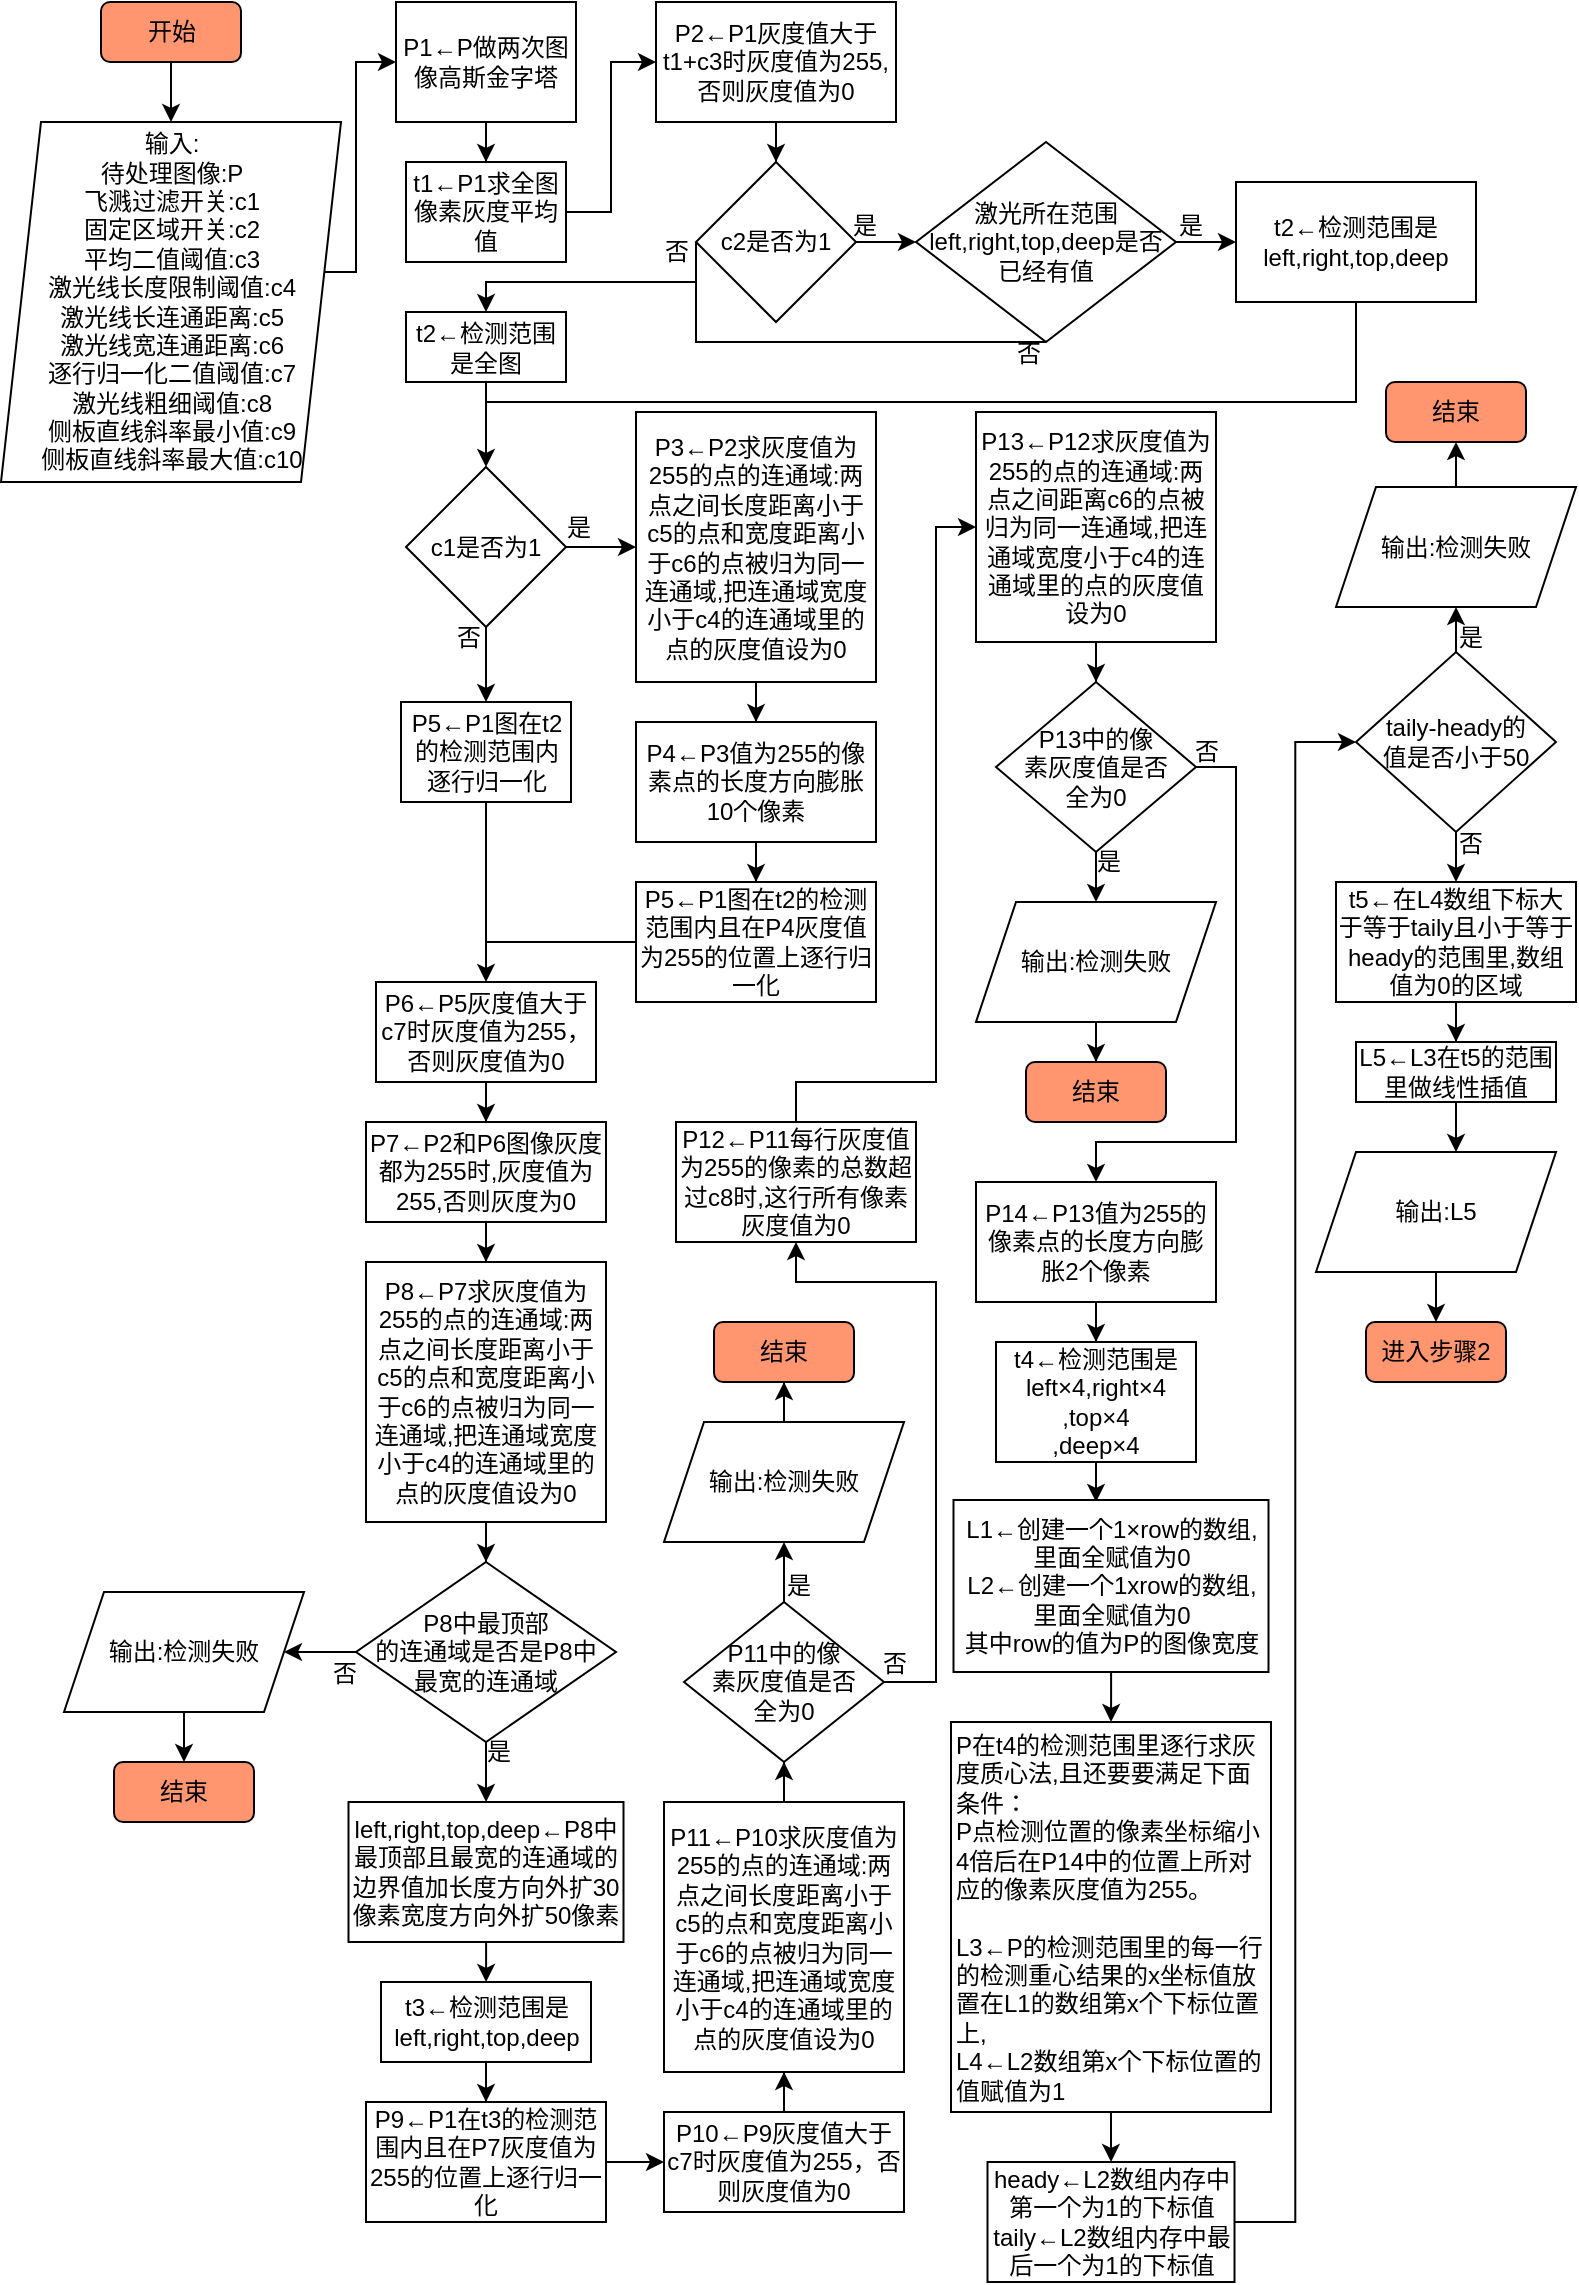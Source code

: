 <mxfile version="20.8.13" type="github">
  <diagram id="C5RBs43oDa-KdzZeNtuy" name="Page-1">
    <mxGraphModel dx="724" dy="401" grid="1" gridSize="10" guides="1" tooltips="1" connect="1" arrows="1" fold="1" page="1" pageScale="1" pageWidth="827" pageHeight="1169" math="0" shadow="0">
      <root>
        <mxCell id="WIyWlLk6GJQsqaUBKTNV-0" />
        <mxCell id="WIyWlLk6GJQsqaUBKTNV-1" parent="WIyWlLk6GJQsqaUBKTNV-0" />
        <mxCell id="YdWkepsm6j2u9YoEMQL1-44" value="" style="edgeStyle=orthogonalEdgeStyle;rounded=0;orthogonalLoop=1;jettySize=auto;html=1;" parent="WIyWlLk6GJQsqaUBKTNV-1" source="YdWkepsm6j2u9YoEMQL1-0" target="YdWkepsm6j2u9YoEMQL1-2" edge="1">
          <mxGeometry relative="1" as="geometry" />
        </mxCell>
        <mxCell id="YdWkepsm6j2u9YoEMQL1-0" value="开始" style="rounded=1;whiteSpace=wrap;html=1;fillColor=#FF9670;" parent="WIyWlLk6GJQsqaUBKTNV-1" vertex="1">
          <mxGeometry x="52.5" y="10" width="70" height="30" as="geometry" />
        </mxCell>
        <mxCell id="YdWkepsm6j2u9YoEMQL1-40" value="" style="edgeStyle=orthogonalEdgeStyle;rounded=0;orthogonalLoop=1;jettySize=auto;html=1;exitX=1;exitY=0.5;exitDx=0;exitDy=0;" parent="WIyWlLk6GJQsqaUBKTNV-1" source="YdWkepsm6j2u9YoEMQL1-2" target="YdWkepsm6j2u9YoEMQL1-5" edge="1">
          <mxGeometry relative="1" as="geometry">
            <Array as="points">
              <mxPoint x="180" y="145" />
              <mxPoint x="180" y="40" />
            </Array>
          </mxGeometry>
        </mxCell>
        <mxCell id="YdWkepsm6j2u9YoEMQL1-2" value="输入:&lt;br&gt;待处理图像:P&lt;br&gt;飞溅过滤开关:c1&lt;br&gt;固定区域开关:c2&lt;br&gt;平均二值阈值:c3&lt;br&gt;激光线长度限制阈值:c4&lt;br&gt;激光线长连通距离:c5&lt;br&gt;激光线宽连通距离:c6&lt;br&gt;逐行归一化二值阈值:c7&lt;br&gt;激光线粗细阈值:c8&lt;br&gt;侧板直线斜率最小值:c9&lt;br&gt;侧板直线斜率最大值:c10" style="shape=parallelogram;perimeter=parallelogramPerimeter;whiteSpace=wrap;html=1;fixedSize=1;" parent="WIyWlLk6GJQsqaUBKTNV-1" vertex="1">
          <mxGeometry x="2.5" y="70" width="170" height="180" as="geometry" />
        </mxCell>
        <mxCell id="YdWkepsm6j2u9YoEMQL1-41" value="" style="edgeStyle=orthogonalEdgeStyle;rounded=0;orthogonalLoop=1;jettySize=auto;html=1;" parent="WIyWlLk6GJQsqaUBKTNV-1" source="YdWkepsm6j2u9YoEMQL1-5" target="YdWkepsm6j2u9YoEMQL1-38" edge="1">
          <mxGeometry relative="1" as="geometry" />
        </mxCell>
        <mxCell id="YdWkepsm6j2u9YoEMQL1-5" value="P1←P做两次图像高斯金字塔" style="rounded=0;whiteSpace=wrap;html=1;fillColor=#FFFFFF;" parent="WIyWlLk6GJQsqaUBKTNV-1" vertex="1">
          <mxGeometry x="200" y="10" width="90" height="60" as="geometry" />
        </mxCell>
        <mxCell id="YdWkepsm6j2u9YoEMQL1-43" value="" style="edgeStyle=orthogonalEdgeStyle;rounded=0;orthogonalLoop=1;jettySize=auto;html=1;entryX=0;entryY=0.5;entryDx=0;entryDy=0;" parent="WIyWlLk6GJQsqaUBKTNV-1" source="YdWkepsm6j2u9YoEMQL1-38" target="YdWkepsm6j2u9YoEMQL1-42" edge="1">
          <mxGeometry relative="1" as="geometry" />
        </mxCell>
        <mxCell id="YdWkepsm6j2u9YoEMQL1-38" value="t1←P1求全图像素灰度平均值" style="rounded=0;whiteSpace=wrap;html=1;fillColor=#FFFFFF;" parent="WIyWlLk6GJQsqaUBKTNV-1" vertex="1">
          <mxGeometry x="205" y="90" width="80" height="50" as="geometry" />
        </mxCell>
        <mxCell id="YdWkepsm6j2u9YoEMQL1-84" value="" style="edgeStyle=orthogonalEdgeStyle;rounded=0;orthogonalLoop=1;jettySize=auto;html=1;endArrow=classic;endFill=1;" parent="WIyWlLk6GJQsqaUBKTNV-1" source="YdWkepsm6j2u9YoEMQL1-42" target="YdWkepsm6j2u9YoEMQL1-83" edge="1">
          <mxGeometry relative="1" as="geometry" />
        </mxCell>
        <mxCell id="YdWkepsm6j2u9YoEMQL1-42" value="P2←P1灰度值大于t1+c3时灰度值为255,否则灰度值为0" style="rounded=0;whiteSpace=wrap;html=1;fillColor=#FFFFFF;" parent="WIyWlLk6GJQsqaUBKTNV-1" vertex="1">
          <mxGeometry x="330" y="10" width="120" height="60" as="geometry" />
        </mxCell>
        <mxCell id="YdWkepsm6j2u9YoEMQL1-48" value="" style="edgeStyle=orthogonalEdgeStyle;rounded=0;orthogonalLoop=1;jettySize=auto;html=1;" parent="WIyWlLk6GJQsqaUBKTNV-1" source="YdWkepsm6j2u9YoEMQL1-45" target="YdWkepsm6j2u9YoEMQL1-47" edge="1">
          <mxGeometry relative="1" as="geometry" />
        </mxCell>
        <mxCell id="YdWkepsm6j2u9YoEMQL1-54" value="" style="edgeStyle=orthogonalEdgeStyle;rounded=0;orthogonalLoop=1;jettySize=auto;html=1;" parent="WIyWlLk6GJQsqaUBKTNV-1" source="YdWkepsm6j2u9YoEMQL1-45" target="YdWkepsm6j2u9YoEMQL1-52" edge="1">
          <mxGeometry relative="1" as="geometry" />
        </mxCell>
        <mxCell id="YdWkepsm6j2u9YoEMQL1-45" value="c1是否为1" style="rhombus;whiteSpace=wrap;html=1;fillColor=#FFFFFF;" parent="WIyWlLk6GJQsqaUBKTNV-1" vertex="1">
          <mxGeometry x="205" y="242.5" width="80" height="80" as="geometry" />
        </mxCell>
        <mxCell id="YdWkepsm6j2u9YoEMQL1-51" value="" style="edgeStyle=orthogonalEdgeStyle;rounded=0;orthogonalLoop=1;jettySize=auto;html=1;" parent="WIyWlLk6GJQsqaUBKTNV-1" source="YdWkepsm6j2u9YoEMQL1-47" target="YdWkepsm6j2u9YoEMQL1-50" edge="1">
          <mxGeometry relative="1" as="geometry" />
        </mxCell>
        <mxCell id="YdWkepsm6j2u9YoEMQL1-47" value="P3←P2求灰度值为255的点的连通域:两点之间长度距离小于c5的点和宽度距离小于c6的点被归为同一连通域,把连通域宽度小于c4的连通域里的点的灰度值设为0" style="rounded=0;whiteSpace=wrap;html=1;fillColor=#FFFFFF;" parent="WIyWlLk6GJQsqaUBKTNV-1" vertex="1">
          <mxGeometry x="320" y="215" width="120" height="135" as="geometry" />
        </mxCell>
        <mxCell id="YdWkepsm6j2u9YoEMQL1-49" value="是" style="text;html=1;align=center;verticalAlign=middle;resizable=0;points=[];autosize=1;strokeColor=none;fillColor=none;" parent="WIyWlLk6GJQsqaUBKTNV-1" vertex="1">
          <mxGeometry x="271" y="258" width="40" height="30" as="geometry" />
        </mxCell>
        <mxCell id="YdWkepsm6j2u9YoEMQL1-58" value="" style="edgeStyle=orthogonalEdgeStyle;rounded=0;orthogonalLoop=1;jettySize=auto;html=1;" parent="WIyWlLk6GJQsqaUBKTNV-1" source="YdWkepsm6j2u9YoEMQL1-50" target="YdWkepsm6j2u9YoEMQL1-57" edge="1">
          <mxGeometry relative="1" as="geometry" />
        </mxCell>
        <mxCell id="YdWkepsm6j2u9YoEMQL1-50" value="P4←P3值为255的像素点的长度方向膨胀10个像素" style="rounded=0;whiteSpace=wrap;html=1;fillColor=#FFFFFF;" parent="WIyWlLk6GJQsqaUBKTNV-1" vertex="1">
          <mxGeometry x="320" y="370" width="120" height="60" as="geometry" />
        </mxCell>
        <mxCell id="YdWkepsm6j2u9YoEMQL1-74" value="" style="edgeStyle=orthogonalEdgeStyle;rounded=0;orthogonalLoop=1;jettySize=auto;html=1;" parent="WIyWlLk6GJQsqaUBKTNV-1" source="YdWkepsm6j2u9YoEMQL1-52" target="YdWkepsm6j2u9YoEMQL1-59" edge="1">
          <mxGeometry relative="1" as="geometry">
            <Array as="points">
              <mxPoint x="245" y="460" />
              <mxPoint x="245" y="460" />
            </Array>
          </mxGeometry>
        </mxCell>
        <mxCell id="YdWkepsm6j2u9YoEMQL1-52" value="P5←P1图在t2的检测范围内逐行归一化" style="rounded=0;whiteSpace=wrap;html=1;fillColor=#FFFFFF;" parent="WIyWlLk6GJQsqaUBKTNV-1" vertex="1">
          <mxGeometry x="202.5" y="360" width="85" height="50" as="geometry" />
        </mxCell>
        <mxCell id="YdWkepsm6j2u9YoEMQL1-55" value="否" style="text;html=1;align=center;verticalAlign=middle;resizable=0;points=[];autosize=1;strokeColor=none;fillColor=none;" parent="WIyWlLk6GJQsqaUBKTNV-1" vertex="1">
          <mxGeometry x="216" y="312.5" width="40" height="30" as="geometry" />
        </mxCell>
        <mxCell id="YdWkepsm6j2u9YoEMQL1-75" style="edgeStyle=orthogonalEdgeStyle;rounded=0;orthogonalLoop=1;jettySize=auto;html=1;endArrow=none;endFill=0;exitX=0;exitY=0.5;exitDx=0;exitDy=0;" parent="WIyWlLk6GJQsqaUBKTNV-1" source="YdWkepsm6j2u9YoEMQL1-57" edge="1">
          <mxGeometry relative="1" as="geometry">
            <mxPoint x="245" y="480" as="targetPoint" />
            <mxPoint x="330" y="500" as="sourcePoint" />
          </mxGeometry>
        </mxCell>
        <mxCell id="YdWkepsm6j2u9YoEMQL1-57" value="P5←P1图在t2的检测范围内且在P4灰度值为255的位置上逐行归一化" style="rounded=0;whiteSpace=wrap;html=1;fillColor=#FFFFFF;" parent="WIyWlLk6GJQsqaUBKTNV-1" vertex="1">
          <mxGeometry x="320" y="450" width="120" height="60" as="geometry" />
        </mxCell>
        <mxCell id="YdWkepsm6j2u9YoEMQL1-77" value="" style="edgeStyle=orthogonalEdgeStyle;rounded=0;orthogonalLoop=1;jettySize=auto;html=1;endArrow=classic;endFill=1;" parent="WIyWlLk6GJQsqaUBKTNV-1" source="YdWkepsm6j2u9YoEMQL1-59" target="YdWkepsm6j2u9YoEMQL1-76" edge="1">
          <mxGeometry relative="1" as="geometry" />
        </mxCell>
        <mxCell id="YdWkepsm6j2u9YoEMQL1-59" value="P6←P5灰度值大于c7时灰度值为255，否则灰度值为0" style="rounded=0;whiteSpace=wrap;html=1;fillColor=#FFFFFF;" parent="WIyWlLk6GJQsqaUBKTNV-1" vertex="1">
          <mxGeometry x="190" y="500" width="110" height="50" as="geometry" />
        </mxCell>
        <mxCell id="YdWkepsm6j2u9YoEMQL1-123" value="" style="edgeStyle=orthogonalEdgeStyle;rounded=0;orthogonalLoop=1;jettySize=auto;html=1;endArrow=classic;endFill=1;" parent="WIyWlLk6GJQsqaUBKTNV-1" source="YdWkepsm6j2u9YoEMQL1-76" target="YdWkepsm6j2u9YoEMQL1-79" edge="1">
          <mxGeometry relative="1" as="geometry" />
        </mxCell>
        <mxCell id="YdWkepsm6j2u9YoEMQL1-76" value="P7←P2和P6图像灰度都为255时,灰度值为255,否则灰度为0" style="rounded=0;whiteSpace=wrap;html=1;fillColor=#FFFFFF;" parent="WIyWlLk6GJQsqaUBKTNV-1" vertex="1">
          <mxGeometry x="185" y="570" width="120" height="50" as="geometry" />
        </mxCell>
        <mxCell id="YdWkepsm6j2u9YoEMQL1-109" value="" style="edgeStyle=orthogonalEdgeStyle;rounded=0;orthogonalLoop=1;jettySize=auto;html=1;endArrow=classic;endFill=1;" parent="WIyWlLk6GJQsqaUBKTNV-1" source="YdWkepsm6j2u9YoEMQL1-79" target="YdWkepsm6j2u9YoEMQL1-106" edge="1">
          <mxGeometry relative="1" as="geometry" />
        </mxCell>
        <mxCell id="YdWkepsm6j2u9YoEMQL1-79" value="P8←P7求灰度值为255的点的连通域:两点之间长度距离小于c5的点和宽度距离小于c6的点被归为同一连通域,把连通域宽度小于c4的连通域里的点的灰度值设为0" style="rounded=0;whiteSpace=wrap;html=1;fillColor=#FFFFFF;" parent="WIyWlLk6GJQsqaUBKTNV-1" vertex="1">
          <mxGeometry x="185" y="640" width="120" height="130" as="geometry" />
        </mxCell>
        <mxCell id="YdWkepsm6j2u9YoEMQL1-91" value="" style="edgeStyle=orthogonalEdgeStyle;rounded=0;orthogonalLoop=1;jettySize=auto;html=1;endArrow=classic;endFill=1;" parent="WIyWlLk6GJQsqaUBKTNV-1" source="YdWkepsm6j2u9YoEMQL1-83" target="YdWkepsm6j2u9YoEMQL1-90" edge="1">
          <mxGeometry relative="1" as="geometry" />
        </mxCell>
        <mxCell id="YdWkepsm6j2u9YoEMQL1-101" style="edgeStyle=orthogonalEdgeStyle;rounded=0;orthogonalLoop=1;jettySize=auto;html=1;entryX=0.5;entryY=0;entryDx=0;entryDy=0;endArrow=classic;endFill=1;exitX=0;exitY=0.5;exitDx=0;exitDy=0;" parent="WIyWlLk6GJQsqaUBKTNV-1" source="YdWkepsm6j2u9YoEMQL1-83" target="YdWkepsm6j2u9YoEMQL1-99" edge="1">
          <mxGeometry relative="1" as="geometry">
            <Array as="points">
              <mxPoint x="350" y="150" />
              <mxPoint x="245" y="150" />
            </Array>
          </mxGeometry>
        </mxCell>
        <mxCell id="YdWkepsm6j2u9YoEMQL1-83" value="c2是否为1" style="rhombus;whiteSpace=wrap;html=1;fillColor=#FFFFFF;" parent="WIyWlLk6GJQsqaUBKTNV-1" vertex="1">
          <mxGeometry x="350" y="90" width="80" height="80" as="geometry" />
        </mxCell>
        <mxCell id="YdWkepsm6j2u9YoEMQL1-87" value="否" style="text;html=1;align=center;verticalAlign=middle;resizable=0;points=[];autosize=1;strokeColor=none;fillColor=none;" parent="WIyWlLk6GJQsqaUBKTNV-1" vertex="1">
          <mxGeometry x="320" y="120" width="40" height="30" as="geometry" />
        </mxCell>
        <mxCell id="YdWkepsm6j2u9YoEMQL1-96" value="" style="edgeStyle=orthogonalEdgeStyle;rounded=0;orthogonalLoop=1;jettySize=auto;html=1;endArrow=classic;endFill=1;" parent="WIyWlLk6GJQsqaUBKTNV-1" source="YdWkepsm6j2u9YoEMQL1-90" target="YdWkepsm6j2u9YoEMQL1-95" edge="1">
          <mxGeometry relative="1" as="geometry" />
        </mxCell>
        <mxCell id="YdWkepsm6j2u9YoEMQL1-90" value="激光所在范围left,right,top,deep是否已经有值" style="rhombus;whiteSpace=wrap;html=1;fillColor=#FFFFFF;" parent="WIyWlLk6GJQsqaUBKTNV-1" vertex="1">
          <mxGeometry x="460" y="80" width="130" height="100" as="geometry" />
        </mxCell>
        <mxCell id="YdWkepsm6j2u9YoEMQL1-92" value="是" style="text;html=1;align=center;verticalAlign=middle;resizable=0;points=[];autosize=1;strokeColor=none;fillColor=none;" parent="WIyWlLk6GJQsqaUBKTNV-1" vertex="1">
          <mxGeometry x="414" y="107" width="40" height="30" as="geometry" />
        </mxCell>
        <mxCell id="YdWkepsm6j2u9YoEMQL1-102" style="edgeStyle=orthogonalEdgeStyle;rounded=0;orthogonalLoop=1;jettySize=auto;html=1;endArrow=none;endFill=0;exitX=0.5;exitY=1;exitDx=0;exitDy=0;" parent="WIyWlLk6GJQsqaUBKTNV-1" source="YdWkepsm6j2u9YoEMQL1-90" edge="1">
          <mxGeometry relative="1" as="geometry">
            <mxPoint x="350" y="150" as="targetPoint" />
            <Array as="points">
              <mxPoint x="350" y="180" />
            </Array>
          </mxGeometry>
        </mxCell>
        <mxCell id="YdWkepsm6j2u9YoEMQL1-94" value="否" style="text;html=1;align=center;verticalAlign=middle;resizable=0;points=[];autosize=1;strokeColor=none;fillColor=none;" parent="WIyWlLk6GJQsqaUBKTNV-1" vertex="1">
          <mxGeometry x="496" y="171" width="40" height="30" as="geometry" />
        </mxCell>
        <mxCell id="YdWkepsm6j2u9YoEMQL1-105" style="edgeStyle=orthogonalEdgeStyle;rounded=0;orthogonalLoop=1;jettySize=auto;html=1;endArrow=none;endFill=0;exitX=0.5;exitY=1;exitDx=0;exitDy=0;" parent="WIyWlLk6GJQsqaUBKTNV-1" source="YdWkepsm6j2u9YoEMQL1-95" edge="1">
          <mxGeometry relative="1" as="geometry">
            <mxPoint x="245" y="220" as="targetPoint" />
            <mxPoint x="615" y="130" as="sourcePoint" />
            <Array as="points">
              <mxPoint x="680" y="210" />
              <mxPoint x="245" y="210" />
            </Array>
          </mxGeometry>
        </mxCell>
        <mxCell id="YdWkepsm6j2u9YoEMQL1-95" value="t2←检测范围是left,right,top,deep" style="rounded=0;whiteSpace=wrap;html=1;fillColor=#FFFFFF;" parent="WIyWlLk6GJQsqaUBKTNV-1" vertex="1">
          <mxGeometry x="620" y="100" width="120" height="60" as="geometry" />
        </mxCell>
        <mxCell id="YdWkepsm6j2u9YoEMQL1-97" value="是" style="text;html=1;align=center;verticalAlign=middle;resizable=0;points=[];autosize=1;strokeColor=none;fillColor=none;" parent="WIyWlLk6GJQsqaUBKTNV-1" vertex="1">
          <mxGeometry x="577" y="107" width="40" height="30" as="geometry" />
        </mxCell>
        <mxCell id="YdWkepsm6j2u9YoEMQL1-103" style="edgeStyle=orthogonalEdgeStyle;rounded=0;orthogonalLoop=1;jettySize=auto;html=1;entryX=0.5;entryY=0;entryDx=0;entryDy=0;endArrow=classic;endFill=1;" parent="WIyWlLk6GJQsqaUBKTNV-1" source="YdWkepsm6j2u9YoEMQL1-99" target="YdWkepsm6j2u9YoEMQL1-45" edge="1">
          <mxGeometry relative="1" as="geometry" />
        </mxCell>
        <mxCell id="YdWkepsm6j2u9YoEMQL1-99" value="t2←检测范围是全图" style="rounded=0;whiteSpace=wrap;html=1;fillColor=#FFFFFF;" parent="WIyWlLk6GJQsqaUBKTNV-1" vertex="1">
          <mxGeometry x="205" y="165" width="80" height="35" as="geometry" />
        </mxCell>
        <mxCell id="YdWkepsm6j2u9YoEMQL1-112" value="" style="edgeStyle=orthogonalEdgeStyle;rounded=0;orthogonalLoop=1;jettySize=auto;html=1;endArrow=classic;endFill=1;" parent="WIyWlLk6GJQsqaUBKTNV-1" source="YdWkepsm6j2u9YoEMQL1-106" target="YdWkepsm6j2u9YoEMQL1-111" edge="1">
          <mxGeometry relative="1" as="geometry" />
        </mxCell>
        <mxCell id="YdWkepsm6j2u9YoEMQL1-115" value="" style="edgeStyle=orthogonalEdgeStyle;rounded=0;orthogonalLoop=1;jettySize=auto;html=1;endArrow=classic;endFill=1;" parent="WIyWlLk6GJQsqaUBKTNV-1" source="YdWkepsm6j2u9YoEMQL1-106" target="YdWkepsm6j2u9YoEMQL1-114" edge="1">
          <mxGeometry relative="1" as="geometry" />
        </mxCell>
        <mxCell id="YdWkepsm6j2u9YoEMQL1-106" value="&lt;div style=&quot;&quot;&gt;&lt;span style=&quot;background-color: initial;&quot;&gt;P8中最顶部&lt;/span&gt;&lt;/div&gt;&lt;div style=&quot;&quot;&gt;&lt;span style=&quot;background-color: initial;&quot;&gt;的连通域&lt;/span&gt;&lt;span style=&quot;background-color: initial;&quot;&gt;是否是&lt;/span&gt;&lt;span style=&quot;background-color: initial;&quot;&gt;P8中&lt;/span&gt;&lt;/div&gt;&lt;div style=&quot;&quot;&gt;&lt;span style=&quot;background-color: initial;&quot;&gt;最宽的&lt;/span&gt;&lt;span style=&quot;background-color: initial;&quot;&gt;连通域&lt;/span&gt;&lt;/div&gt;" style="rhombus;whiteSpace=wrap;html=1;fillColor=#FFFFFF;rotation=0;align=center;" parent="WIyWlLk6GJQsqaUBKTNV-1" vertex="1">
          <mxGeometry x="180" y="790" width="130" height="90" as="geometry" />
        </mxCell>
        <mxCell id="YdWkepsm6j2u9YoEMQL1-126" value="" style="edgeStyle=orthogonalEdgeStyle;rounded=0;orthogonalLoop=1;jettySize=auto;html=1;endArrow=classic;endFill=1;" parent="WIyWlLk6GJQsqaUBKTNV-1" source="YdWkepsm6j2u9YoEMQL1-111" target="YdWkepsm6j2u9YoEMQL1-125" edge="1">
          <mxGeometry relative="1" as="geometry" />
        </mxCell>
        <mxCell id="YdWkepsm6j2u9YoEMQL1-111" value="输出:检测失败" style="shape=parallelogram;perimeter=parallelogramPerimeter;whiteSpace=wrap;html=1;fixedSize=1;fillColor=#FFFFFF;" parent="WIyWlLk6GJQsqaUBKTNV-1" vertex="1">
          <mxGeometry x="34" y="805" width="120" height="60" as="geometry" />
        </mxCell>
        <mxCell id="YdWkepsm6j2u9YoEMQL1-113" value="否" style="text;html=1;align=center;verticalAlign=middle;resizable=0;points=[];autosize=1;strokeColor=none;fillColor=none;" parent="WIyWlLk6GJQsqaUBKTNV-1" vertex="1">
          <mxGeometry x="154" y="831" width="40" height="30" as="geometry" />
        </mxCell>
        <mxCell id="YdWkepsm6j2u9YoEMQL1-119" value="" style="edgeStyle=orthogonalEdgeStyle;rounded=0;orthogonalLoop=1;jettySize=auto;html=1;endArrow=classic;endFill=1;" parent="WIyWlLk6GJQsqaUBKTNV-1" source="YdWkepsm6j2u9YoEMQL1-114" target="YdWkepsm6j2u9YoEMQL1-118" edge="1">
          <mxGeometry relative="1" as="geometry" />
        </mxCell>
        <mxCell id="YdWkepsm6j2u9YoEMQL1-114" value="left,right,top,deep←P8中最顶部且最宽的连通域的边界值加长度方向外扩30像素宽度方向外扩50像素" style="rounded=0;whiteSpace=wrap;html=1;fillColor=#FFFFFF;" parent="WIyWlLk6GJQsqaUBKTNV-1" vertex="1">
          <mxGeometry x="176.25" y="910" width="137.5" height="70" as="geometry" />
        </mxCell>
        <mxCell id="YdWkepsm6j2u9YoEMQL1-116" value="是" style="text;html=1;align=center;verticalAlign=middle;resizable=0;points=[];autosize=1;strokeColor=none;fillColor=none;" parent="WIyWlLk6GJQsqaUBKTNV-1" vertex="1">
          <mxGeometry x="231" y="870" width="40" height="30" as="geometry" />
        </mxCell>
        <mxCell id="YdWkepsm6j2u9YoEMQL1-124" value="" style="edgeStyle=orthogonalEdgeStyle;rounded=0;orthogonalLoop=1;jettySize=auto;html=1;endArrow=classic;endFill=1;" parent="WIyWlLk6GJQsqaUBKTNV-1" source="YdWkepsm6j2u9YoEMQL1-118" target="YdWkepsm6j2u9YoEMQL1-120" edge="1">
          <mxGeometry relative="1" as="geometry" />
        </mxCell>
        <mxCell id="YdWkepsm6j2u9YoEMQL1-118" value="t3←检测范围是left,right,top,deep" style="rounded=0;whiteSpace=wrap;html=1;fillColor=#FFFFFF;" parent="WIyWlLk6GJQsqaUBKTNV-1" vertex="1">
          <mxGeometry x="192.5" y="1000" width="105" height="40" as="geometry" />
        </mxCell>
        <mxCell id="YdWkepsm6j2u9YoEMQL1-128" value="" style="edgeStyle=orthogonalEdgeStyle;rounded=0;orthogonalLoop=1;jettySize=auto;html=1;endArrow=classic;endFill=1;" parent="WIyWlLk6GJQsqaUBKTNV-1" source="YdWkepsm6j2u9YoEMQL1-120" target="YdWkepsm6j2u9YoEMQL1-127" edge="1">
          <mxGeometry relative="1" as="geometry" />
        </mxCell>
        <mxCell id="YdWkepsm6j2u9YoEMQL1-120" value="P9←P1在t3的检测范围内且在P7灰度值为255的位置上逐行归一化" style="rounded=0;whiteSpace=wrap;html=1;fillColor=#FFFFFF;" parent="WIyWlLk6GJQsqaUBKTNV-1" vertex="1">
          <mxGeometry x="185" y="1060" width="120" height="60" as="geometry" />
        </mxCell>
        <mxCell id="YdWkepsm6j2u9YoEMQL1-125" value="结束" style="rounded=1;whiteSpace=wrap;html=1;fillColor=#FF9670;" parent="WIyWlLk6GJQsqaUBKTNV-1" vertex="1">
          <mxGeometry x="59" y="890" width="70" height="30" as="geometry" />
        </mxCell>
        <mxCell id="YdWkepsm6j2u9YoEMQL1-130" value="" style="edgeStyle=orthogonalEdgeStyle;rounded=0;orthogonalLoop=1;jettySize=auto;html=1;endArrow=classic;endFill=1;" parent="WIyWlLk6GJQsqaUBKTNV-1" source="YdWkepsm6j2u9YoEMQL1-127" target="YdWkepsm6j2u9YoEMQL1-129" edge="1">
          <mxGeometry relative="1" as="geometry" />
        </mxCell>
        <mxCell id="YdWkepsm6j2u9YoEMQL1-127" value="P10←P9灰度值大于c7时灰度值为255，否则灰度值为0" style="rounded=0;whiteSpace=wrap;html=1;fillColor=#FFFFFF;" parent="WIyWlLk6GJQsqaUBKTNV-1" vertex="1">
          <mxGeometry x="334" y="1065" width="120" height="50" as="geometry" />
        </mxCell>
        <mxCell id="YdWkepsm6j2u9YoEMQL1-132" value="" style="edgeStyle=orthogonalEdgeStyle;rounded=0;orthogonalLoop=1;jettySize=auto;html=1;endArrow=classic;endFill=1;" parent="WIyWlLk6GJQsqaUBKTNV-1" source="YdWkepsm6j2u9YoEMQL1-129" target="YdWkepsm6j2u9YoEMQL1-131" edge="1">
          <mxGeometry relative="1" as="geometry" />
        </mxCell>
        <mxCell id="YdWkepsm6j2u9YoEMQL1-129" value="P11←P10求灰度值为255的点的连通域:两点之间长度距离小于c5的点和宽度距离小于c6的点被归为同一连通域,把连通域宽度小于c4的连通域里的点的灰度值设为0" style="rounded=0;whiteSpace=wrap;html=1;fillColor=#FFFFFF;" parent="WIyWlLk6GJQsqaUBKTNV-1" vertex="1">
          <mxGeometry x="334" y="910" width="120" height="135" as="geometry" />
        </mxCell>
        <mxCell id="YdWkepsm6j2u9YoEMQL1-134" value="" style="edgeStyle=orthogonalEdgeStyle;rounded=0;orthogonalLoop=1;jettySize=auto;html=1;endArrow=classic;endFill=1;" parent="WIyWlLk6GJQsqaUBKTNV-1" source="YdWkepsm6j2u9YoEMQL1-131" target="YdWkepsm6j2u9YoEMQL1-133" edge="1">
          <mxGeometry relative="1" as="geometry" />
        </mxCell>
        <mxCell id="YdWkepsm6j2u9YoEMQL1-139" style="edgeStyle=orthogonalEdgeStyle;rounded=0;orthogonalLoop=1;jettySize=auto;html=1;exitX=1;exitY=0.5;exitDx=0;exitDy=0;entryX=0.5;entryY=1;entryDx=0;entryDy=0;endArrow=classic;endFill=1;" parent="WIyWlLk6GJQsqaUBKTNV-1" source="YdWkepsm6j2u9YoEMQL1-131" target="YdWkepsm6j2u9YoEMQL1-138" edge="1">
          <mxGeometry relative="1" as="geometry">
            <Array as="points">
              <mxPoint x="470" y="850" />
              <mxPoint x="470" y="650" />
              <mxPoint x="400" y="650" />
            </Array>
          </mxGeometry>
        </mxCell>
        <mxCell id="YdWkepsm6j2u9YoEMQL1-131" value="P11中的像&lt;br&gt;素灰度值是否&lt;br&gt;全为0" style="rhombus;whiteSpace=wrap;html=1;fillColor=#FFFFFF;" parent="WIyWlLk6GJQsqaUBKTNV-1" vertex="1">
          <mxGeometry x="344" y="810" width="100" height="80" as="geometry" />
        </mxCell>
        <mxCell id="YdWkepsm6j2u9YoEMQL1-137" value="" style="edgeStyle=orthogonalEdgeStyle;rounded=0;orthogonalLoop=1;jettySize=auto;html=1;endArrow=classic;endFill=1;" parent="WIyWlLk6GJQsqaUBKTNV-1" source="YdWkepsm6j2u9YoEMQL1-133" target="YdWkepsm6j2u9YoEMQL1-136" edge="1">
          <mxGeometry relative="1" as="geometry" />
        </mxCell>
        <mxCell id="YdWkepsm6j2u9YoEMQL1-133" value="输出:检测失败" style="shape=parallelogram;perimeter=parallelogramPerimeter;whiteSpace=wrap;html=1;fixedSize=1;fillColor=#FFFFFF;" parent="WIyWlLk6GJQsqaUBKTNV-1" vertex="1">
          <mxGeometry x="334" y="720" width="120" height="60" as="geometry" />
        </mxCell>
        <mxCell id="YdWkepsm6j2u9YoEMQL1-135" value="是" style="text;html=1;align=center;verticalAlign=middle;resizable=0;points=[];autosize=1;strokeColor=none;fillColor=none;" parent="WIyWlLk6GJQsqaUBKTNV-1" vertex="1">
          <mxGeometry x="381" y="787" width="40" height="30" as="geometry" />
        </mxCell>
        <mxCell id="YdWkepsm6j2u9YoEMQL1-136" value="结束" style="rounded=1;whiteSpace=wrap;html=1;fillColor=#FF9670;" parent="WIyWlLk6GJQsqaUBKTNV-1" vertex="1">
          <mxGeometry x="359" y="670" width="70" height="30" as="geometry" />
        </mxCell>
        <mxCell id="YdWkepsm6j2u9YoEMQL1-142" style="edgeStyle=orthogonalEdgeStyle;rounded=0;orthogonalLoop=1;jettySize=auto;html=1;entryX=0;entryY=0.5;entryDx=0;entryDy=0;endArrow=classic;endFill=1;" parent="WIyWlLk6GJQsqaUBKTNV-1" source="YdWkepsm6j2u9YoEMQL1-138" target="YdWkepsm6j2u9YoEMQL1-141" edge="1">
          <mxGeometry relative="1" as="geometry">
            <Array as="points">
              <mxPoint x="400" y="550" />
              <mxPoint x="470" y="550" />
              <mxPoint x="470" y="273" />
            </Array>
          </mxGeometry>
        </mxCell>
        <mxCell id="YdWkepsm6j2u9YoEMQL1-138" value="P12←P11每行灰度值为255的像素的总数超过c8时,这行所有像素灰度值为0" style="rounded=0;whiteSpace=wrap;html=1;fillColor=#FFFFFF;" parent="WIyWlLk6GJQsqaUBKTNV-1" vertex="1">
          <mxGeometry x="340" y="570" width="120" height="60" as="geometry" />
        </mxCell>
        <mxCell id="YdWkepsm6j2u9YoEMQL1-140" value="否" style="text;html=1;align=center;verticalAlign=middle;resizable=0;points=[];autosize=1;strokeColor=none;fillColor=none;" parent="WIyWlLk6GJQsqaUBKTNV-1" vertex="1">
          <mxGeometry x="429" y="826" width="40" height="30" as="geometry" />
        </mxCell>
        <mxCell id="YdWkepsm6j2u9YoEMQL1-147" value="" style="edgeStyle=orthogonalEdgeStyle;rounded=0;orthogonalLoop=1;jettySize=auto;html=1;endArrow=classic;endFill=1;" parent="WIyWlLk6GJQsqaUBKTNV-1" source="YdWkepsm6j2u9YoEMQL1-141" target="YdWkepsm6j2u9YoEMQL1-145" edge="1">
          <mxGeometry relative="1" as="geometry" />
        </mxCell>
        <mxCell id="YdWkepsm6j2u9YoEMQL1-141" value="P13←P12求灰度值为255的点的连通域:两点之间距离c6的点被归为同一连通域,把连通域宽度小于c4的连通域里的点的灰度值设为0" style="rounded=0;whiteSpace=wrap;html=1;fillColor=#FFFFFF;" parent="WIyWlLk6GJQsqaUBKTNV-1" vertex="1">
          <mxGeometry x="490" y="215" width="120" height="115" as="geometry" />
        </mxCell>
        <mxCell id="YdWkepsm6j2u9YoEMQL1-156" value="" style="edgeStyle=orthogonalEdgeStyle;rounded=0;orthogonalLoop=1;jettySize=auto;html=1;endArrow=classic;endFill=1;" parent="WIyWlLk6GJQsqaUBKTNV-1" source="YdWkepsm6j2u9YoEMQL1-143" target="YdWkepsm6j2u9YoEMQL1-155" edge="1">
          <mxGeometry relative="1" as="geometry" />
        </mxCell>
        <mxCell id="YdWkepsm6j2u9YoEMQL1-143" value="P14←P13值为255的像素点的长度方向膨胀2个像素" style="rounded=0;whiteSpace=wrap;html=1;fillColor=#FFFFFF;" parent="WIyWlLk6GJQsqaUBKTNV-1" vertex="1">
          <mxGeometry x="490" y="600" width="120" height="60" as="geometry" />
        </mxCell>
        <mxCell id="YdWkepsm6j2u9YoEMQL1-149" value="" style="edgeStyle=orthogonalEdgeStyle;rounded=0;orthogonalLoop=1;jettySize=auto;html=1;endArrow=classic;endFill=1;" parent="WIyWlLk6GJQsqaUBKTNV-1" source="YdWkepsm6j2u9YoEMQL1-145" target="YdWkepsm6j2u9YoEMQL1-148" edge="1">
          <mxGeometry relative="1" as="geometry" />
        </mxCell>
        <mxCell id="YdWkepsm6j2u9YoEMQL1-153" style="edgeStyle=orthogonalEdgeStyle;rounded=0;orthogonalLoop=1;jettySize=auto;html=1;exitX=1;exitY=0.5;exitDx=0;exitDy=0;endArrow=classic;endFill=1;entryX=0.5;entryY=0;entryDx=0;entryDy=0;" parent="WIyWlLk6GJQsqaUBKTNV-1" source="YdWkepsm6j2u9YoEMQL1-145" target="YdWkepsm6j2u9YoEMQL1-143" edge="1">
          <mxGeometry relative="1" as="geometry">
            <mxPoint x="554" y="640" as="targetPoint" />
            <Array as="points">
              <mxPoint x="620" y="393" />
              <mxPoint x="620" y="580" />
              <mxPoint x="550" y="580" />
            </Array>
          </mxGeometry>
        </mxCell>
        <mxCell id="YdWkepsm6j2u9YoEMQL1-145" value="P13中的像&lt;br&gt;素灰度值是否&lt;br&gt;全为0" style="rhombus;whiteSpace=wrap;html=1;fillColor=#FFFFFF;" parent="WIyWlLk6GJQsqaUBKTNV-1" vertex="1">
          <mxGeometry x="500" y="350" width="100" height="85" as="geometry" />
        </mxCell>
        <mxCell id="YdWkepsm6j2u9YoEMQL1-152" value="" style="edgeStyle=orthogonalEdgeStyle;rounded=0;orthogonalLoop=1;jettySize=auto;html=1;endArrow=classic;endFill=1;" parent="WIyWlLk6GJQsqaUBKTNV-1" source="YdWkepsm6j2u9YoEMQL1-148" target="YdWkepsm6j2u9YoEMQL1-151" edge="1">
          <mxGeometry relative="1" as="geometry" />
        </mxCell>
        <mxCell id="YdWkepsm6j2u9YoEMQL1-148" value="输出:检测失败" style="shape=parallelogram;perimeter=parallelogramPerimeter;whiteSpace=wrap;html=1;fixedSize=1;fillColor=#FFFFFF;" parent="WIyWlLk6GJQsqaUBKTNV-1" vertex="1">
          <mxGeometry x="490" y="460" width="120" height="60" as="geometry" />
        </mxCell>
        <mxCell id="YdWkepsm6j2u9YoEMQL1-150" value="是" style="text;html=1;align=center;verticalAlign=middle;resizable=0;points=[];autosize=1;strokeColor=none;fillColor=none;" parent="WIyWlLk6GJQsqaUBKTNV-1" vertex="1">
          <mxGeometry x="536" y="425" width="40" height="30" as="geometry" />
        </mxCell>
        <mxCell id="YdWkepsm6j2u9YoEMQL1-151" value="结束" style="rounded=1;whiteSpace=wrap;html=1;fillColor=#FF9670;" parent="WIyWlLk6GJQsqaUBKTNV-1" vertex="1">
          <mxGeometry x="515" y="540" width="70" height="30" as="geometry" />
        </mxCell>
        <mxCell id="YdWkepsm6j2u9YoEMQL1-154" value="否" style="text;html=1;align=center;verticalAlign=middle;resizable=0;points=[];autosize=1;strokeColor=none;fillColor=none;" parent="WIyWlLk6GJQsqaUBKTNV-1" vertex="1">
          <mxGeometry x="585" y="370" width="40" height="30" as="geometry" />
        </mxCell>
        <mxCell id="utUGvmq4-_NXvdLCydQL-2" value="" style="edgeStyle=orthogonalEdgeStyle;rounded=0;orthogonalLoop=1;jettySize=auto;html=1;entryX=0.451;entryY=0.003;entryDx=0;entryDy=0;entryPerimeter=0;" edge="1" parent="WIyWlLk6GJQsqaUBKTNV-1" source="YdWkepsm6j2u9YoEMQL1-155" target="utUGvmq4-_NXvdLCydQL-1">
          <mxGeometry relative="1" as="geometry" />
        </mxCell>
        <mxCell id="YdWkepsm6j2u9YoEMQL1-155" value="t4←检测范围是left×4,right×4&lt;br&gt;,top×4&lt;br&gt;,deep×4" style="rounded=0;whiteSpace=wrap;html=1;fillColor=#FFFFFF;" parent="WIyWlLk6GJQsqaUBKTNV-1" vertex="1">
          <mxGeometry x="500" y="680" width="100" height="60" as="geometry" />
        </mxCell>
        <mxCell id="utUGvmq4-_NXvdLCydQL-5" value="" style="edgeStyle=orthogonalEdgeStyle;rounded=0;orthogonalLoop=1;jettySize=auto;html=1;" edge="1" parent="WIyWlLk6GJQsqaUBKTNV-1" source="YdWkepsm6j2u9YoEMQL1-157" target="utUGvmq4-_NXvdLCydQL-4">
          <mxGeometry relative="1" as="geometry" />
        </mxCell>
        <mxCell id="YdWkepsm6j2u9YoEMQL1-157" value="&lt;div style=&quot;&quot;&gt;&lt;span style=&quot;background-color: initial;&quot;&gt;P在t4的检测范围里逐行求灰度质心法&lt;/span&gt;&lt;span style=&quot;background-color: initial;&quot;&gt;,且还要要满足下面条件：&lt;/span&gt;&lt;/div&gt;P点检测位置的像素坐标缩小4倍后在P14中的位置上所对应的像素灰度值为255。&lt;br&gt;&lt;br&gt;L3←P的检测范围里的每一行的检测重心结果的x坐标值放置在L1的数组第x个下标位置上,&lt;br&gt;L4←L2数组第x个下标位置的值赋值为1" style="rounded=0;whiteSpace=wrap;html=1;fillColor=#FFFFFF;align=left;" parent="WIyWlLk6GJQsqaUBKTNV-1" vertex="1">
          <mxGeometry x="477.5" y="870" width="160" height="195" as="geometry" />
        </mxCell>
        <mxCell id="utUGvmq4-_NXvdLCydQL-3" value="" style="edgeStyle=orthogonalEdgeStyle;rounded=0;orthogonalLoop=1;jettySize=auto;html=1;" edge="1" parent="WIyWlLk6GJQsqaUBKTNV-1" source="utUGvmq4-_NXvdLCydQL-1" target="YdWkepsm6j2u9YoEMQL1-157">
          <mxGeometry relative="1" as="geometry" />
        </mxCell>
        <mxCell id="utUGvmq4-_NXvdLCydQL-1" value="L1←创建一个1×row的数组,里面全赋值为0&lt;br&gt;L2←创建一个1xrow的数组,里面全赋值为0&lt;br&gt;其中row的值为P的图像宽度" style="rounded=0;whiteSpace=wrap;html=1;" vertex="1" parent="WIyWlLk6GJQsqaUBKTNV-1">
          <mxGeometry x="478.75" y="759" width="157.5" height="86" as="geometry" />
        </mxCell>
        <mxCell id="utUGvmq4-_NXvdLCydQL-13" style="edgeStyle=orthogonalEdgeStyle;rounded=0;orthogonalLoop=1;jettySize=auto;html=1;entryX=0;entryY=0.5;entryDx=0;entryDy=0;" edge="1" parent="WIyWlLk6GJQsqaUBKTNV-1" source="utUGvmq4-_NXvdLCydQL-4" target="utUGvmq4-_NXvdLCydQL-12">
          <mxGeometry relative="1" as="geometry" />
        </mxCell>
        <mxCell id="utUGvmq4-_NXvdLCydQL-4" value="heady←L2数组内存中第一个为1的下标值&lt;br&gt;taily←L2数组内存中最后一个为1的下标值" style="rounded=0;whiteSpace=wrap;html=1;" vertex="1" parent="WIyWlLk6GJQsqaUBKTNV-1">
          <mxGeometry x="495.75" y="1090" width="123.5" height="60" as="geometry" />
        </mxCell>
        <mxCell id="utUGvmq4-_NXvdLCydQL-15" value="" style="edgeStyle=orthogonalEdgeStyle;rounded=0;orthogonalLoop=1;jettySize=auto;html=1;" edge="1" parent="WIyWlLk6GJQsqaUBKTNV-1" source="utUGvmq4-_NXvdLCydQL-12" target="utUGvmq4-_NXvdLCydQL-14">
          <mxGeometry relative="1" as="geometry" />
        </mxCell>
        <mxCell id="utUGvmq4-_NXvdLCydQL-21" value="" style="edgeStyle=orthogonalEdgeStyle;rounded=0;orthogonalLoop=1;jettySize=auto;html=1;" edge="1" parent="WIyWlLk6GJQsqaUBKTNV-1" source="utUGvmq4-_NXvdLCydQL-12" target="utUGvmq4-_NXvdLCydQL-20">
          <mxGeometry relative="1" as="geometry" />
        </mxCell>
        <mxCell id="utUGvmq4-_NXvdLCydQL-12" value="taily-heady的&lt;br&gt;值是否小于50" style="rhombus;whiteSpace=wrap;html=1;" vertex="1" parent="WIyWlLk6GJQsqaUBKTNV-1">
          <mxGeometry x="680" y="335" width="100" height="90" as="geometry" />
        </mxCell>
        <mxCell id="utUGvmq4-_NXvdLCydQL-19" value="" style="edgeStyle=orthogonalEdgeStyle;rounded=0;orthogonalLoop=1;jettySize=auto;html=1;" edge="1" parent="WIyWlLk6GJQsqaUBKTNV-1" source="utUGvmq4-_NXvdLCydQL-14" target="utUGvmq4-_NXvdLCydQL-18">
          <mxGeometry relative="1" as="geometry" />
        </mxCell>
        <mxCell id="utUGvmq4-_NXvdLCydQL-14" value="输出:检测失败" style="shape=parallelogram;perimeter=parallelogramPerimeter;whiteSpace=wrap;html=1;fixedSize=1;" vertex="1" parent="WIyWlLk6GJQsqaUBKTNV-1">
          <mxGeometry x="670" y="252.5" width="120" height="60" as="geometry" />
        </mxCell>
        <mxCell id="utUGvmq4-_NXvdLCydQL-17" value="是" style="text;html=1;align=center;verticalAlign=middle;resizable=0;points=[];autosize=1;strokeColor=none;fillColor=none;" vertex="1" parent="WIyWlLk6GJQsqaUBKTNV-1">
          <mxGeometry x="717" y="312.5" width="40" height="30" as="geometry" />
        </mxCell>
        <mxCell id="utUGvmq4-_NXvdLCydQL-18" value="结束" style="rounded=1;whiteSpace=wrap;html=1;fillColor=#FF9670;" vertex="1" parent="WIyWlLk6GJQsqaUBKTNV-1">
          <mxGeometry x="695" y="200" width="70" height="30" as="geometry" />
        </mxCell>
        <mxCell id="utUGvmq4-_NXvdLCydQL-24" value="" style="edgeStyle=orthogonalEdgeStyle;rounded=0;orthogonalLoop=1;jettySize=auto;html=1;" edge="1" parent="WIyWlLk6GJQsqaUBKTNV-1" source="utUGvmq4-_NXvdLCydQL-20" target="utUGvmq4-_NXvdLCydQL-23">
          <mxGeometry relative="1" as="geometry" />
        </mxCell>
        <mxCell id="utUGvmq4-_NXvdLCydQL-20" value="t5←在L4数组下标大于等于taily且小于等于heady的范围里,数组值为0的区域" style="rounded=0;whiteSpace=wrap;html=1;" vertex="1" parent="WIyWlLk6GJQsqaUBKTNV-1">
          <mxGeometry x="670" y="450" width="120" height="60" as="geometry" />
        </mxCell>
        <mxCell id="utUGvmq4-_NXvdLCydQL-22" value="否" style="text;html=1;align=center;verticalAlign=middle;resizable=0;points=[];autosize=1;strokeColor=none;fillColor=none;" vertex="1" parent="WIyWlLk6GJQsqaUBKTNV-1">
          <mxGeometry x="717" y="416" width="40" height="30" as="geometry" />
        </mxCell>
        <mxCell id="utUGvmq4-_NXvdLCydQL-26" value="" style="edgeStyle=orthogonalEdgeStyle;rounded=0;orthogonalLoop=1;jettySize=auto;html=1;" edge="1" parent="WIyWlLk6GJQsqaUBKTNV-1" source="utUGvmq4-_NXvdLCydQL-23">
          <mxGeometry relative="1" as="geometry">
            <mxPoint x="730.0" y="585.0" as="targetPoint" />
          </mxGeometry>
        </mxCell>
        <mxCell id="utUGvmq4-_NXvdLCydQL-23" value="L5←L3在t5的范围里做线性插值" style="rounded=0;whiteSpace=wrap;html=1;" vertex="1" parent="WIyWlLk6GJQsqaUBKTNV-1">
          <mxGeometry x="680" y="530" width="100" height="30" as="geometry" />
        </mxCell>
        <mxCell id="utUGvmq4-_NXvdLCydQL-34" value="" style="edgeStyle=orthogonalEdgeStyle;rounded=0;orthogonalLoop=1;jettySize=auto;html=1;" edge="1" parent="WIyWlLk6GJQsqaUBKTNV-1" source="utUGvmq4-_NXvdLCydQL-32" target="utUGvmq4-_NXvdLCydQL-33">
          <mxGeometry relative="1" as="geometry" />
        </mxCell>
        <mxCell id="utUGvmq4-_NXvdLCydQL-32" value="输出:L5" style="shape=parallelogram;perimeter=parallelogramPerimeter;whiteSpace=wrap;html=1;fixedSize=1;fillColor=#FFFFFF;" vertex="1" parent="WIyWlLk6GJQsqaUBKTNV-1">
          <mxGeometry x="660" y="585" width="120" height="60" as="geometry" />
        </mxCell>
        <mxCell id="utUGvmq4-_NXvdLCydQL-33" value="进入步骤2" style="rounded=1;whiteSpace=wrap;html=1;fillColor=#FF9670;" vertex="1" parent="WIyWlLk6GJQsqaUBKTNV-1">
          <mxGeometry x="685" y="670" width="70" height="30" as="geometry" />
        </mxCell>
      </root>
    </mxGraphModel>
  </diagram>
</mxfile>
